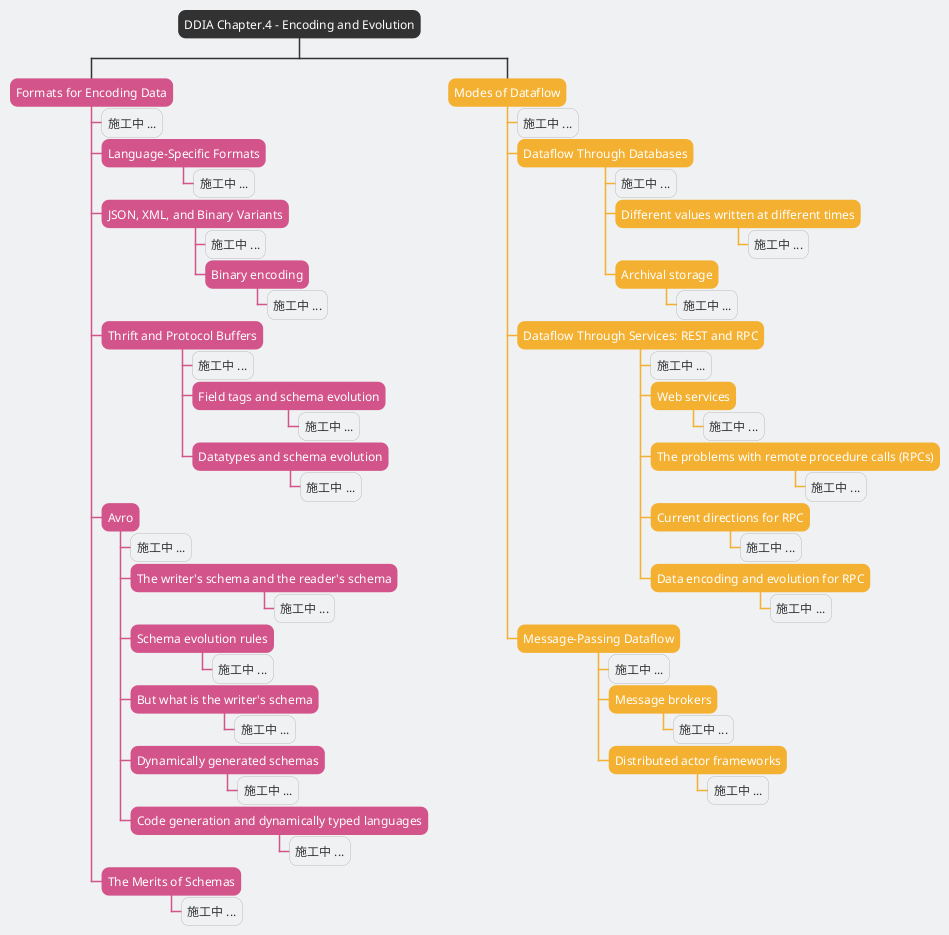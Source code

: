 @startwbs ch4_wbs

skinparam Shadowing false
skinparam BackgroundColor #EFF1F3
skinparam linetype ortho

<style>
arrow {
    LineColor #323232
}
node {
    Padding 6
    Margin 2
    RoundCorner 15
    LineThickness 0.0
    BackgroundColor #EFF1F3
    FontColor #333333
}
.Type_Root {
    BackgroundColor #323232
    FontColor #FFFFFF
    LineColor #323232
}
.Type1_Node {
    BackgroundColor #D3548A
    FontColor #FFFFFF
    LineColor #D3548A
}
.Type1_LeafNode {
    RoundCorner 0
    LineThickness 1.0
    LineColor #D3548A
}
.Type2_Node {
    BackgroundColor #F4B031
    FontColor #FFFFFF
    LineColor #F4B031
}
.Type2_LeafNode {
    RoundCorner 0
    LineThickness 1.0
    LineColor #F4B031
}
.Type3_Node {
    BackgroundColor #BD4231
    FontColor #FFFFFF
    LineColor #BD4231
}
.Type3_LeafNode {
    RoundCorner 0
    LineThickness 1.0
    LineColor #BD4231
}
.Type4_Node {
    BackgroundColor #0F5E8C
    FontColor #FFFFFF
    LineColor #0F5E8C
}
.Type4_LeafNode {
    RoundCorner 0
    LineThickness 1.0
    LineColor #0F5E8C
}
.Type5_Node {
    BackgroundColor #37A7A8
    FontColor #FFFFFF
    LineColor #37A7A8
}
.Type5_LeafNode {
    RoundCorner 0
    LineThickness 1.0
    LineColor #37A7A8
}
</style>

* DDIA Chapter.4 - Encoding and Evolution<<Type_Root>>

** Formats for Encoding Data<<Type1_Node>>
*** 施工中 ...

*** Language-Specific Formats<<Type1_Node>>
**** 施工中 ...

*** JSON, XML, and Binary Variants<<Type1_Node>>
**** 施工中 ...

**** Binary encoding<<Type1_Node>>
***** 施工中 ...

*** Thrift and Protocol Buffers<<Type1_Node>>
**** 施工中 ...

**** Field tags and schema evolution<<Type1_Node>>
***** 施工中 ...

**** Datatypes and schema evolution<<Type1_Node>>
***** 施工中 ...

*** Avro<<Type1_Node>>
**** 施工中 ...

**** The writer's schema and the reader's schema<<Type1_Node>>
***** 施工中 ...

**** Schema evolution rules<<Type1_Node>>
***** 施工中 ...

**** But what is the writer's schema<<Type1_Node>>
***** 施工中 ...

**** Dynamically generated schemas<<Type1_Node>>
***** 施工中 ...

**** Code generation and dynamically typed languages<<Type1_Node>>
***** 施工中 ...

*** The Merits of Schemas<<Type1_Node>>
**** 施工中 ...

** Modes of Dataflow<<Type2_Node>>
*** 施工中 ...

*** Dataflow Through Databases<<Type2_Node>>
**** 施工中 ...

**** Different values written at different times<<Type2_Node>>
***** 施工中 ...

**** Archival storage<<Type2_Node>>
***** 施工中 ...

*** Dataflow Through Services: REST and RPC<<Type2_Node>>
**** 施工中 ...

**** Web services<<Type2_Node>>
***** 施工中 ...

**** The problems with remote procedure calls (RPCs)<<Type2_Node>>
***** 施工中 ...

**** Current directions for RPC<<Type2_Node>>
***** 施工中 ...

**** Data encoding and evolution for RPC<<Type2_Node>>
***** 施工中 ...

*** Message-Passing Dataflow<<Type2_Node>>
**** 施工中 ...

**** Message brokers<<Type2_Node>>
***** 施工中 ...

**** Distributed actor frameworks<<Type2_Node>>
***** 施工中 ...

@endwbs